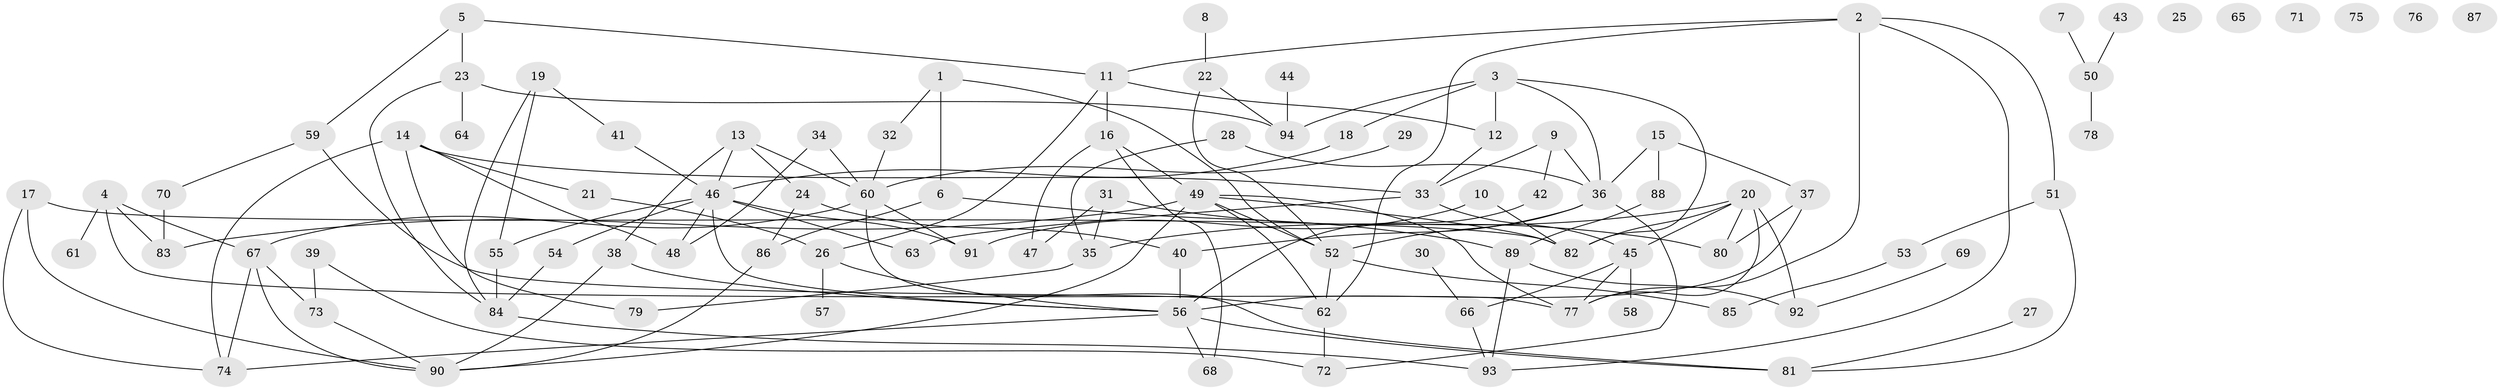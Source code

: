 // Generated by graph-tools (version 1.1) at 2025/39/03/09/25 04:39:28]
// undirected, 94 vertices, 143 edges
graph export_dot {
graph [start="1"]
  node [color=gray90,style=filled];
  1;
  2;
  3;
  4;
  5;
  6;
  7;
  8;
  9;
  10;
  11;
  12;
  13;
  14;
  15;
  16;
  17;
  18;
  19;
  20;
  21;
  22;
  23;
  24;
  25;
  26;
  27;
  28;
  29;
  30;
  31;
  32;
  33;
  34;
  35;
  36;
  37;
  38;
  39;
  40;
  41;
  42;
  43;
  44;
  45;
  46;
  47;
  48;
  49;
  50;
  51;
  52;
  53;
  54;
  55;
  56;
  57;
  58;
  59;
  60;
  61;
  62;
  63;
  64;
  65;
  66;
  67;
  68;
  69;
  70;
  71;
  72;
  73;
  74;
  75;
  76;
  77;
  78;
  79;
  80;
  81;
  82;
  83;
  84;
  85;
  86;
  87;
  88;
  89;
  90;
  91;
  92;
  93;
  94;
  1 -- 6;
  1 -- 32;
  1 -- 52;
  2 -- 11;
  2 -- 51;
  2 -- 62;
  2 -- 77;
  2 -- 93;
  3 -- 12;
  3 -- 18;
  3 -- 36;
  3 -- 82;
  3 -- 94;
  4 -- 61;
  4 -- 67;
  4 -- 77;
  4 -- 83;
  5 -- 11;
  5 -- 23;
  5 -- 59;
  6 -- 86;
  6 -- 89;
  7 -- 50;
  8 -- 22;
  9 -- 33;
  9 -- 36;
  9 -- 42;
  10 -- 82;
  10 -- 91;
  11 -- 12;
  11 -- 16;
  11 -- 26;
  12 -- 33;
  13 -- 24;
  13 -- 38;
  13 -- 46;
  13 -- 60;
  14 -- 21;
  14 -- 33;
  14 -- 48;
  14 -- 74;
  14 -- 79;
  15 -- 36;
  15 -- 37;
  15 -- 88;
  16 -- 47;
  16 -- 49;
  16 -- 68;
  17 -- 74;
  17 -- 82;
  17 -- 90;
  18 -- 46;
  19 -- 41;
  19 -- 55;
  19 -- 84;
  20 -- 35;
  20 -- 45;
  20 -- 77;
  20 -- 80;
  20 -- 82;
  20 -- 92;
  21 -- 26;
  22 -- 52;
  22 -- 94;
  23 -- 64;
  23 -- 84;
  23 -- 94;
  24 -- 40;
  24 -- 86;
  26 -- 56;
  26 -- 57;
  27 -- 81;
  28 -- 35;
  28 -- 36;
  29 -- 60;
  30 -- 66;
  31 -- 35;
  31 -- 47;
  31 -- 80;
  32 -- 60;
  33 -- 45;
  33 -- 63;
  34 -- 48;
  34 -- 60;
  35 -- 79;
  36 -- 40;
  36 -- 52;
  36 -- 72;
  37 -- 56;
  37 -- 80;
  38 -- 56;
  38 -- 90;
  39 -- 72;
  39 -- 73;
  40 -- 56;
  41 -- 46;
  42 -- 56;
  43 -- 50;
  44 -- 94;
  45 -- 58;
  45 -- 66;
  45 -- 77;
  46 -- 48;
  46 -- 54;
  46 -- 55;
  46 -- 56;
  46 -- 63;
  46 -- 91;
  49 -- 52;
  49 -- 62;
  49 -- 77;
  49 -- 82;
  49 -- 83;
  49 -- 90;
  50 -- 78;
  51 -- 53;
  51 -- 81;
  52 -- 62;
  52 -- 85;
  53 -- 85;
  54 -- 84;
  55 -- 84;
  56 -- 68;
  56 -- 74;
  56 -- 81;
  59 -- 62;
  59 -- 70;
  60 -- 67;
  60 -- 81;
  60 -- 91;
  62 -- 72;
  66 -- 93;
  67 -- 73;
  67 -- 74;
  67 -- 90;
  69 -- 92;
  70 -- 83;
  73 -- 90;
  84 -- 93;
  86 -- 90;
  88 -- 89;
  89 -- 92;
  89 -- 93;
}
